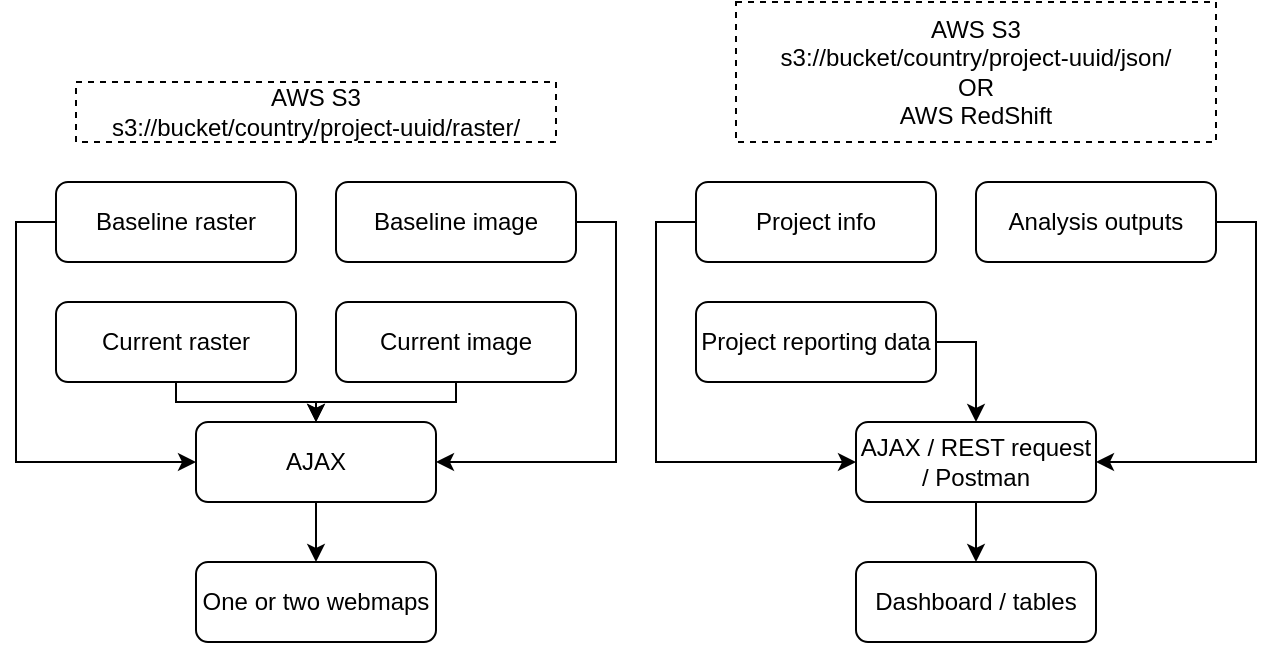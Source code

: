 <mxfile version="13.6.9" type="device"><diagram id="ZwvRoCFpVv90NOj6NygA" name="Page-1"><mxGraphModel dx="1124" dy="714" grid="1" gridSize="10" guides="1" tooltips="1" connect="1" arrows="1" fold="1" page="1" pageScale="1" pageWidth="850" pageHeight="1100" math="0" shadow="0"><root><mxCell id="0"/><mxCell id="1" parent="0"/><mxCell id="QsErjATtqmbKLMCYMLys-14" style="edgeStyle=orthogonalEdgeStyle;rounded=0;orthogonalLoop=1;jettySize=auto;html=1;exitX=0;exitY=0.5;exitDx=0;exitDy=0;entryX=0;entryY=0.5;entryDx=0;entryDy=0;" edge="1" parent="1" source="QsErjATtqmbKLMCYMLys-1" target="QsErjATtqmbKLMCYMLys-11"><mxGeometry relative="1" as="geometry"/></mxCell><mxCell id="QsErjATtqmbKLMCYMLys-1" value="Baseline raster" style="rounded=1;whiteSpace=wrap;html=1;" vertex="1" parent="1"><mxGeometry x="40" y="200" width="120" height="40" as="geometry"/></mxCell><mxCell id="QsErjATtqmbKLMCYMLys-15" style="edgeStyle=orthogonalEdgeStyle;rounded=0;orthogonalLoop=1;jettySize=auto;html=1;exitX=0.5;exitY=1;exitDx=0;exitDy=0;entryX=0.5;entryY=0;entryDx=0;entryDy=0;" edge="1" parent="1" source="QsErjATtqmbKLMCYMLys-2" target="QsErjATtqmbKLMCYMLys-11"><mxGeometry relative="1" as="geometry"><Array as="points"><mxPoint x="100" y="310"/><mxPoint x="170" y="310"/></Array></mxGeometry></mxCell><mxCell id="QsErjATtqmbKLMCYMLys-2" value="Current raster" style="rounded=1;whiteSpace=wrap;html=1;" vertex="1" parent="1"><mxGeometry x="40" y="260" width="120" height="40" as="geometry"/></mxCell><mxCell id="QsErjATtqmbKLMCYMLys-16" style="edgeStyle=orthogonalEdgeStyle;rounded=0;orthogonalLoop=1;jettySize=auto;html=1;exitX=1;exitY=0.5;exitDx=0;exitDy=0;entryX=1;entryY=0.5;entryDx=0;entryDy=0;" edge="1" parent="1" source="QsErjATtqmbKLMCYMLys-3" target="QsErjATtqmbKLMCYMLys-11"><mxGeometry relative="1" as="geometry"/></mxCell><mxCell id="QsErjATtqmbKLMCYMLys-3" value="Baseline image" style="rounded=1;whiteSpace=wrap;html=1;" vertex="1" parent="1"><mxGeometry x="180" y="200" width="120" height="40" as="geometry"/></mxCell><mxCell id="QsErjATtqmbKLMCYMLys-17" style="edgeStyle=orthogonalEdgeStyle;rounded=0;orthogonalLoop=1;jettySize=auto;html=1;exitX=0.5;exitY=1;exitDx=0;exitDy=0;entryX=0.5;entryY=0;entryDx=0;entryDy=0;" edge="1" parent="1" source="QsErjATtqmbKLMCYMLys-4" target="QsErjATtqmbKLMCYMLys-11"><mxGeometry relative="1" as="geometry"><Array as="points"><mxPoint x="240" y="310"/><mxPoint x="170" y="310"/></Array></mxGeometry></mxCell><mxCell id="QsErjATtqmbKLMCYMLys-4" value="Current image&lt;br&gt;" style="rounded=1;whiteSpace=wrap;html=1;" vertex="1" parent="1"><mxGeometry x="180" y="260" width="120" height="40" as="geometry"/></mxCell><mxCell id="QsErjATtqmbKLMCYMLys-5" value="AWS S3&lt;br&gt;s3://bucket/country/project-uuid/raster/" style="text;html=1;fillColor=none;align=center;verticalAlign=middle;whiteSpace=wrap;rounded=0;strokeColor=#000000;dashed=1;" vertex="1" parent="1"><mxGeometry x="50" y="150" width="240" height="30" as="geometry"/></mxCell><mxCell id="QsErjATtqmbKLMCYMLys-6" value="AWS S3&lt;br&gt;s3://bucket/country/project-uuid/json/&lt;br&gt;OR&lt;br&gt;AWS RedShift" style="text;html=1;fillColor=none;align=center;verticalAlign=middle;whiteSpace=wrap;rounded=0;dashed=1;strokeColor=#000000;" vertex="1" parent="1"><mxGeometry x="380" y="110" width="240" height="70" as="geometry"/></mxCell><mxCell id="QsErjATtqmbKLMCYMLys-22" style="edgeStyle=orthogonalEdgeStyle;rounded=0;orthogonalLoop=1;jettySize=auto;html=1;exitX=0;exitY=0.5;exitDx=0;exitDy=0;entryX=0;entryY=0.5;entryDx=0;entryDy=0;" edge="1" parent="1" source="QsErjATtqmbKLMCYMLys-7" target="QsErjATtqmbKLMCYMLys-12"><mxGeometry relative="1" as="geometry"/></mxCell><mxCell id="QsErjATtqmbKLMCYMLys-7" value="Project info" style="rounded=1;whiteSpace=wrap;html=1;" vertex="1" parent="1"><mxGeometry x="360" y="200" width="120" height="40" as="geometry"/></mxCell><mxCell id="QsErjATtqmbKLMCYMLys-21" style="edgeStyle=orthogonalEdgeStyle;rounded=0;orthogonalLoop=1;jettySize=auto;html=1;exitX=1;exitY=0.5;exitDx=0;exitDy=0;" edge="1" parent="1" source="QsErjATtqmbKLMCYMLys-8" target="QsErjATtqmbKLMCYMLys-12"><mxGeometry relative="1" as="geometry"/></mxCell><mxCell id="QsErjATtqmbKLMCYMLys-8" value="Project reporting data" style="rounded=1;whiteSpace=wrap;html=1;" vertex="1" parent="1"><mxGeometry x="360" y="260" width="120" height="40" as="geometry"/></mxCell><mxCell id="QsErjATtqmbKLMCYMLys-20" style="edgeStyle=orthogonalEdgeStyle;rounded=0;orthogonalLoop=1;jettySize=auto;html=1;exitX=0.5;exitY=1;exitDx=0;exitDy=0;entryX=1;entryY=0.5;entryDx=0;entryDy=0;" edge="1" parent="1" source="QsErjATtqmbKLMCYMLys-9" target="QsErjATtqmbKLMCYMLys-12"><mxGeometry relative="1" as="geometry"><Array as="points"><mxPoint x="560" y="220"/><mxPoint x="640" y="220"/><mxPoint x="640" y="340"/></Array></mxGeometry></mxCell><mxCell id="QsErjATtqmbKLMCYMLys-9" value="Analysis outputs" style="rounded=1;whiteSpace=wrap;html=1;" vertex="1" parent="1"><mxGeometry x="500" y="200" width="120" height="40" as="geometry"/></mxCell><mxCell id="QsErjATtqmbKLMCYMLys-10" value="One or two webmaps" style="rounded=1;whiteSpace=wrap;html=1;" vertex="1" parent="1"><mxGeometry x="110" y="390" width="120" height="40" as="geometry"/></mxCell><mxCell id="QsErjATtqmbKLMCYMLys-18" style="edgeStyle=orthogonalEdgeStyle;rounded=0;orthogonalLoop=1;jettySize=auto;html=1;exitX=0.5;exitY=1;exitDx=0;exitDy=0;entryX=0.5;entryY=0;entryDx=0;entryDy=0;" edge="1" parent="1" source="QsErjATtqmbKLMCYMLys-11" target="QsErjATtqmbKLMCYMLys-10"><mxGeometry relative="1" as="geometry"/></mxCell><mxCell id="QsErjATtqmbKLMCYMLys-11" value="AJAX" style="rounded=1;whiteSpace=wrap;html=1;" vertex="1" parent="1"><mxGeometry x="110" y="320" width="120" height="40" as="geometry"/></mxCell><mxCell id="QsErjATtqmbKLMCYMLys-19" style="edgeStyle=orthogonalEdgeStyle;rounded=0;orthogonalLoop=1;jettySize=auto;html=1;exitX=0.5;exitY=1;exitDx=0;exitDy=0;entryX=0.5;entryY=0;entryDx=0;entryDy=0;" edge="1" parent="1" source="QsErjATtqmbKLMCYMLys-12" target="QsErjATtqmbKLMCYMLys-13"><mxGeometry relative="1" as="geometry"/></mxCell><mxCell id="QsErjATtqmbKLMCYMLys-12" value="AJAX / REST request / Postman" style="rounded=1;whiteSpace=wrap;html=1;" vertex="1" parent="1"><mxGeometry x="440" y="320" width="120" height="40" as="geometry"/></mxCell><mxCell id="QsErjATtqmbKLMCYMLys-13" value="Dashboard / tables" style="rounded=1;whiteSpace=wrap;html=1;" vertex="1" parent="1"><mxGeometry x="440" y="390" width="120" height="40" as="geometry"/></mxCell></root></mxGraphModel></diagram></mxfile>